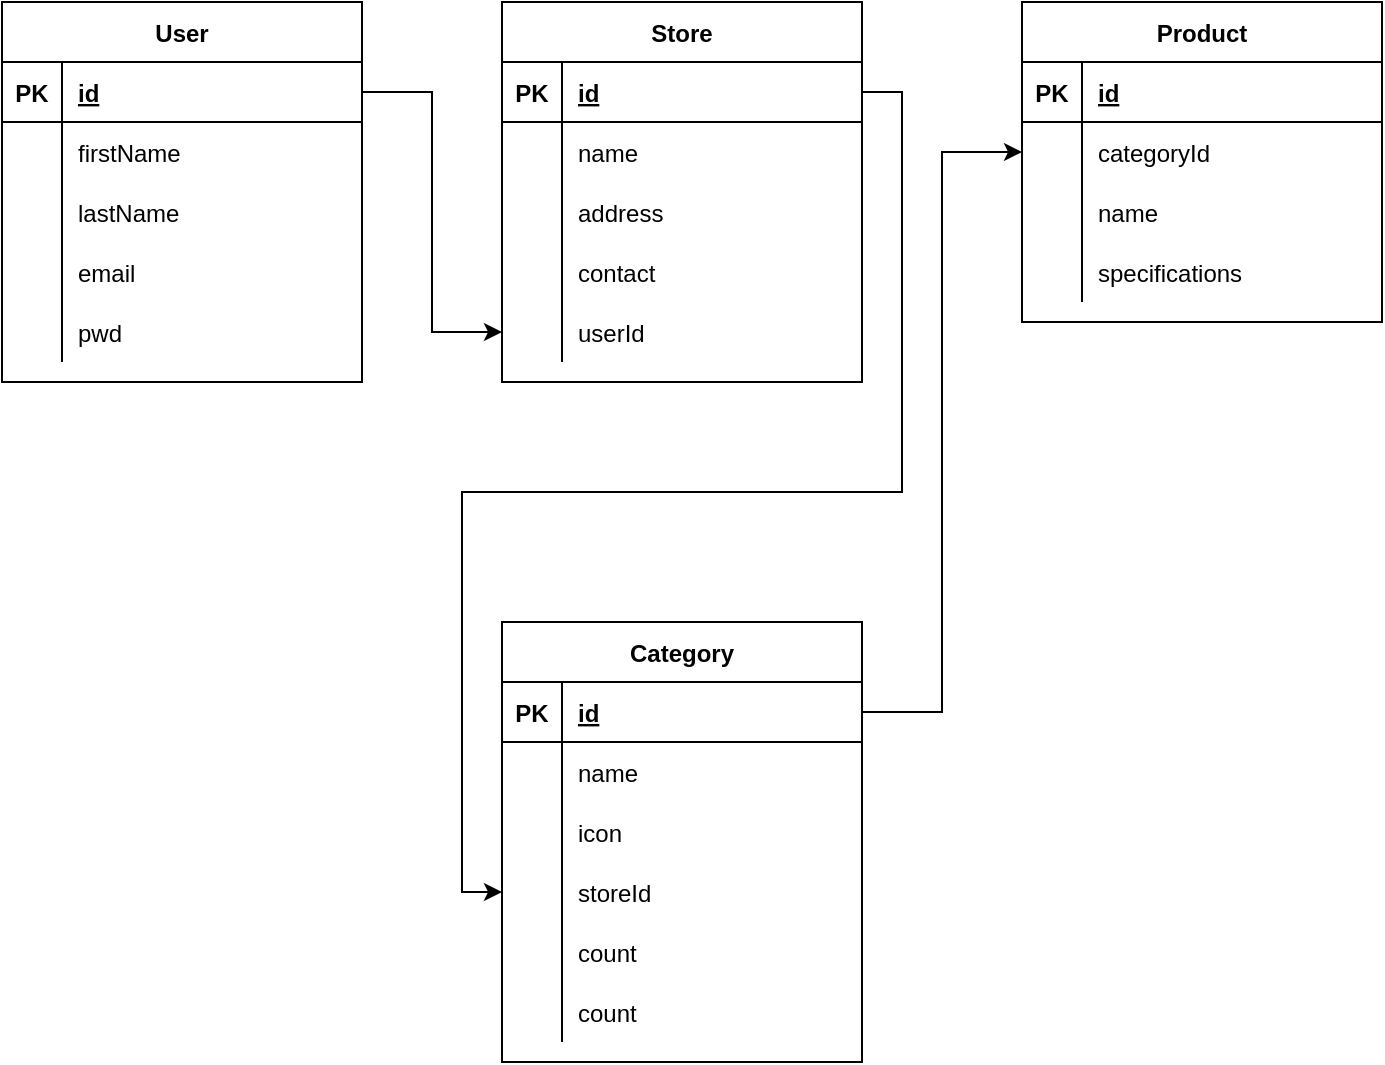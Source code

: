 <mxfile version="14.6.13" type="device"><diagram id="slK2lRSKRJRybrES-X00" name="Page-1"><mxGraphModel dx="565" dy="304" grid="1" gridSize="10" guides="1" tooltips="1" connect="1" arrows="1" fold="1" page="1" pageScale="1" pageWidth="827" pageHeight="1169" math="0" shadow="0"><root><mxCell id="0"/><mxCell id="1" parent="0"/><mxCell id="KY6M5L05HOrWCKNVFHtZ-1" value="User" style="shape=table;startSize=30;container=1;collapsible=1;childLayout=tableLayout;fixedRows=1;rowLines=0;fontStyle=1;align=center;resizeLast=1;" parent="1" vertex="1"><mxGeometry x="60" y="40" width="180" height="190" as="geometry"/></mxCell><mxCell id="KY6M5L05HOrWCKNVFHtZ-2" value="" style="shape=partialRectangle;collapsible=0;dropTarget=0;pointerEvents=0;fillColor=none;top=0;left=0;bottom=1;right=0;points=[[0,0.5],[1,0.5]];portConstraint=eastwest;" parent="KY6M5L05HOrWCKNVFHtZ-1" vertex="1"><mxGeometry y="30" width="180" height="30" as="geometry"/></mxCell><mxCell id="KY6M5L05HOrWCKNVFHtZ-3" value="PK" style="shape=partialRectangle;connectable=0;fillColor=none;top=0;left=0;bottom=0;right=0;fontStyle=1;overflow=hidden;" parent="KY6M5L05HOrWCKNVFHtZ-2" vertex="1"><mxGeometry width="30" height="30" as="geometry"/></mxCell><mxCell id="KY6M5L05HOrWCKNVFHtZ-4" value="id" style="shape=partialRectangle;connectable=0;fillColor=none;top=0;left=0;bottom=0;right=0;align=left;spacingLeft=6;fontStyle=5;overflow=hidden;" parent="KY6M5L05HOrWCKNVFHtZ-2" vertex="1"><mxGeometry x="30" width="150" height="30" as="geometry"/></mxCell><mxCell id="KY6M5L05HOrWCKNVFHtZ-5" value="" style="shape=partialRectangle;collapsible=0;dropTarget=0;pointerEvents=0;fillColor=none;top=0;left=0;bottom=0;right=0;points=[[0,0.5],[1,0.5]];portConstraint=eastwest;" parent="KY6M5L05HOrWCKNVFHtZ-1" vertex="1"><mxGeometry y="60" width="180" height="30" as="geometry"/></mxCell><mxCell id="KY6M5L05HOrWCKNVFHtZ-6" value="" style="shape=partialRectangle;connectable=0;fillColor=none;top=0;left=0;bottom=0;right=0;editable=1;overflow=hidden;" parent="KY6M5L05HOrWCKNVFHtZ-5" vertex="1"><mxGeometry width="30" height="30" as="geometry"/></mxCell><mxCell id="KY6M5L05HOrWCKNVFHtZ-7" value="firstName" style="shape=partialRectangle;connectable=0;fillColor=none;top=0;left=0;bottom=0;right=0;align=left;spacingLeft=6;overflow=hidden;" parent="KY6M5L05HOrWCKNVFHtZ-5" vertex="1"><mxGeometry x="30" width="150" height="30" as="geometry"/></mxCell><mxCell id="KY6M5L05HOrWCKNVFHtZ-8" value="" style="shape=partialRectangle;collapsible=0;dropTarget=0;pointerEvents=0;fillColor=none;top=0;left=0;bottom=0;right=0;points=[[0,0.5],[1,0.5]];portConstraint=eastwest;" parent="KY6M5L05HOrWCKNVFHtZ-1" vertex="1"><mxGeometry y="90" width="180" height="30" as="geometry"/></mxCell><mxCell id="KY6M5L05HOrWCKNVFHtZ-9" value="" style="shape=partialRectangle;connectable=0;fillColor=none;top=0;left=0;bottom=0;right=0;editable=1;overflow=hidden;" parent="KY6M5L05HOrWCKNVFHtZ-8" vertex="1"><mxGeometry width="30" height="30" as="geometry"/></mxCell><mxCell id="KY6M5L05HOrWCKNVFHtZ-10" value="lastName" style="shape=partialRectangle;connectable=0;fillColor=none;top=0;left=0;bottom=0;right=0;align=left;spacingLeft=6;overflow=hidden;" parent="KY6M5L05HOrWCKNVFHtZ-8" vertex="1"><mxGeometry x="30" width="150" height="30" as="geometry"/></mxCell><mxCell id="KY6M5L05HOrWCKNVFHtZ-11" value="" style="shape=partialRectangle;collapsible=0;dropTarget=0;pointerEvents=0;fillColor=none;top=0;left=0;bottom=0;right=0;points=[[0,0.5],[1,0.5]];portConstraint=eastwest;" parent="KY6M5L05HOrWCKNVFHtZ-1" vertex="1"><mxGeometry y="120" width="180" height="30" as="geometry"/></mxCell><mxCell id="KY6M5L05HOrWCKNVFHtZ-12" value="" style="shape=partialRectangle;connectable=0;fillColor=none;top=0;left=0;bottom=0;right=0;editable=1;overflow=hidden;" parent="KY6M5L05HOrWCKNVFHtZ-11" vertex="1"><mxGeometry width="30" height="30" as="geometry"/></mxCell><mxCell id="KY6M5L05HOrWCKNVFHtZ-13" value="email" style="shape=partialRectangle;connectable=0;fillColor=none;top=0;left=0;bottom=0;right=0;align=left;spacingLeft=6;overflow=hidden;" parent="KY6M5L05HOrWCKNVFHtZ-11" vertex="1"><mxGeometry x="30" width="150" height="30" as="geometry"/></mxCell><mxCell id="KY6M5L05HOrWCKNVFHtZ-14" value="" style="shape=partialRectangle;collapsible=0;dropTarget=0;pointerEvents=0;fillColor=none;top=0;left=0;bottom=0;right=0;points=[[0,0.5],[1,0.5]];portConstraint=eastwest;" parent="KY6M5L05HOrWCKNVFHtZ-1" vertex="1"><mxGeometry y="150" width="180" height="30" as="geometry"/></mxCell><mxCell id="KY6M5L05HOrWCKNVFHtZ-15" value="" style="shape=partialRectangle;connectable=0;fillColor=none;top=0;left=0;bottom=0;right=0;editable=1;overflow=hidden;" parent="KY6M5L05HOrWCKNVFHtZ-14" vertex="1"><mxGeometry width="30" height="30" as="geometry"/></mxCell><mxCell id="KY6M5L05HOrWCKNVFHtZ-16" value="pwd" style="shape=partialRectangle;connectable=0;fillColor=none;top=0;left=0;bottom=0;right=0;align=left;spacingLeft=6;overflow=hidden;" parent="KY6M5L05HOrWCKNVFHtZ-14" vertex="1"><mxGeometry x="30" width="150" height="30" as="geometry"/></mxCell><mxCell id="KY6M5L05HOrWCKNVFHtZ-17" value="Store" style="shape=table;startSize=30;container=1;collapsible=1;childLayout=tableLayout;fixedRows=1;rowLines=0;fontStyle=1;align=center;resizeLast=1;" parent="1" vertex="1"><mxGeometry x="310" y="40" width="180" height="190" as="geometry"/></mxCell><mxCell id="KY6M5L05HOrWCKNVFHtZ-18" value="" style="shape=partialRectangle;collapsible=0;dropTarget=0;pointerEvents=0;fillColor=none;top=0;left=0;bottom=1;right=0;points=[[0,0.5],[1,0.5]];portConstraint=eastwest;" parent="KY6M5L05HOrWCKNVFHtZ-17" vertex="1"><mxGeometry y="30" width="180" height="30" as="geometry"/></mxCell><mxCell id="KY6M5L05HOrWCKNVFHtZ-19" value="PK" style="shape=partialRectangle;connectable=0;fillColor=none;top=0;left=0;bottom=0;right=0;fontStyle=1;overflow=hidden;" parent="KY6M5L05HOrWCKNVFHtZ-18" vertex="1"><mxGeometry width="30" height="30" as="geometry"/></mxCell><mxCell id="KY6M5L05HOrWCKNVFHtZ-20" value="id" style="shape=partialRectangle;connectable=0;fillColor=none;top=0;left=0;bottom=0;right=0;align=left;spacingLeft=6;fontStyle=5;overflow=hidden;" parent="KY6M5L05HOrWCKNVFHtZ-18" vertex="1"><mxGeometry x="30" width="150" height="30" as="geometry"/></mxCell><mxCell id="KY6M5L05HOrWCKNVFHtZ-21" value="" style="shape=partialRectangle;collapsible=0;dropTarget=0;pointerEvents=0;fillColor=none;top=0;left=0;bottom=0;right=0;points=[[0,0.5],[1,0.5]];portConstraint=eastwest;" parent="KY6M5L05HOrWCKNVFHtZ-17" vertex="1"><mxGeometry y="60" width="180" height="30" as="geometry"/></mxCell><mxCell id="KY6M5L05HOrWCKNVFHtZ-22" value="" style="shape=partialRectangle;connectable=0;fillColor=none;top=0;left=0;bottom=0;right=0;editable=1;overflow=hidden;" parent="KY6M5L05HOrWCKNVFHtZ-21" vertex="1"><mxGeometry width="30" height="30" as="geometry"/></mxCell><mxCell id="KY6M5L05HOrWCKNVFHtZ-23" value="name" style="shape=partialRectangle;connectable=0;fillColor=none;top=0;left=0;bottom=0;right=0;align=left;spacingLeft=6;overflow=hidden;" parent="KY6M5L05HOrWCKNVFHtZ-21" vertex="1"><mxGeometry x="30" width="150" height="30" as="geometry"/></mxCell><mxCell id="KY6M5L05HOrWCKNVFHtZ-24" value="" style="shape=partialRectangle;collapsible=0;dropTarget=0;pointerEvents=0;fillColor=none;top=0;left=0;bottom=0;right=0;points=[[0,0.5],[1,0.5]];portConstraint=eastwest;" parent="KY6M5L05HOrWCKNVFHtZ-17" vertex="1"><mxGeometry y="90" width="180" height="30" as="geometry"/></mxCell><mxCell id="KY6M5L05HOrWCKNVFHtZ-25" value="" style="shape=partialRectangle;connectable=0;fillColor=none;top=0;left=0;bottom=0;right=0;editable=1;overflow=hidden;" parent="KY6M5L05HOrWCKNVFHtZ-24" vertex="1"><mxGeometry width="30" height="30" as="geometry"/></mxCell><mxCell id="KY6M5L05HOrWCKNVFHtZ-26" value="address" style="shape=partialRectangle;connectable=0;fillColor=none;top=0;left=0;bottom=0;right=0;align=left;spacingLeft=6;overflow=hidden;" parent="KY6M5L05HOrWCKNVFHtZ-24" vertex="1"><mxGeometry x="30" width="150" height="30" as="geometry"/></mxCell><mxCell id="KY6M5L05HOrWCKNVFHtZ-27" value="" style="shape=partialRectangle;collapsible=0;dropTarget=0;pointerEvents=0;fillColor=none;top=0;left=0;bottom=0;right=0;points=[[0,0.5],[1,0.5]];portConstraint=eastwest;" parent="KY6M5L05HOrWCKNVFHtZ-17" vertex="1"><mxGeometry y="120" width="180" height="30" as="geometry"/></mxCell><mxCell id="KY6M5L05HOrWCKNVFHtZ-28" value="" style="shape=partialRectangle;connectable=0;fillColor=none;top=0;left=0;bottom=0;right=0;editable=1;overflow=hidden;" parent="KY6M5L05HOrWCKNVFHtZ-27" vertex="1"><mxGeometry width="30" height="30" as="geometry"/></mxCell><mxCell id="KY6M5L05HOrWCKNVFHtZ-29" value="contact" style="shape=partialRectangle;connectable=0;fillColor=none;top=0;left=0;bottom=0;right=0;align=left;spacingLeft=6;overflow=hidden;" parent="KY6M5L05HOrWCKNVFHtZ-27" vertex="1"><mxGeometry x="30" width="150" height="30" as="geometry"/></mxCell><mxCell id="KY6M5L05HOrWCKNVFHtZ-30" value="" style="shape=partialRectangle;collapsible=0;dropTarget=0;pointerEvents=0;fillColor=none;top=0;left=0;bottom=0;right=0;points=[[0,0.5],[1,0.5]];portConstraint=eastwest;" parent="KY6M5L05HOrWCKNVFHtZ-17" vertex="1"><mxGeometry y="150" width="180" height="30" as="geometry"/></mxCell><mxCell id="KY6M5L05HOrWCKNVFHtZ-31" value="" style="shape=partialRectangle;connectable=0;fillColor=none;top=0;left=0;bottom=0;right=0;editable=1;overflow=hidden;" parent="KY6M5L05HOrWCKNVFHtZ-30" vertex="1"><mxGeometry width="30" height="30" as="geometry"/></mxCell><mxCell id="KY6M5L05HOrWCKNVFHtZ-32" value="userId" style="shape=partialRectangle;connectable=0;fillColor=none;top=0;left=0;bottom=0;right=0;align=left;spacingLeft=6;overflow=hidden;" parent="KY6M5L05HOrWCKNVFHtZ-30" vertex="1"><mxGeometry x="30" width="150" height="30" as="geometry"/></mxCell><mxCell id="KY6M5L05HOrWCKNVFHtZ-33" style="edgeStyle=orthogonalEdgeStyle;rounded=0;orthogonalLoop=1;jettySize=auto;html=1;exitX=1;exitY=0.5;exitDx=0;exitDy=0;entryX=0;entryY=0.5;entryDx=0;entryDy=0;" parent="1" source="KY6M5L05HOrWCKNVFHtZ-2" target="KY6M5L05HOrWCKNVFHtZ-30" edge="1"><mxGeometry relative="1" as="geometry"/></mxCell><mxCell id="KY6M5L05HOrWCKNVFHtZ-34" value="Product" style="shape=table;startSize=30;container=1;collapsible=1;childLayout=tableLayout;fixedRows=1;rowLines=0;fontStyle=1;align=center;resizeLast=1;" parent="1" vertex="1"><mxGeometry x="570" y="40" width="180" height="160" as="geometry"/></mxCell><mxCell id="KY6M5L05HOrWCKNVFHtZ-35" value="" style="shape=partialRectangle;collapsible=0;dropTarget=0;pointerEvents=0;fillColor=none;top=0;left=0;bottom=1;right=0;points=[[0,0.5],[1,0.5]];portConstraint=eastwest;" parent="KY6M5L05HOrWCKNVFHtZ-34" vertex="1"><mxGeometry y="30" width="180" height="30" as="geometry"/></mxCell><mxCell id="KY6M5L05HOrWCKNVFHtZ-36" value="PK" style="shape=partialRectangle;connectable=0;fillColor=none;top=0;left=0;bottom=0;right=0;fontStyle=1;overflow=hidden;" parent="KY6M5L05HOrWCKNVFHtZ-35" vertex="1"><mxGeometry width="30" height="30" as="geometry"/></mxCell><mxCell id="KY6M5L05HOrWCKNVFHtZ-37" value="id" style="shape=partialRectangle;connectable=0;fillColor=none;top=0;left=0;bottom=0;right=0;align=left;spacingLeft=6;fontStyle=5;overflow=hidden;" parent="KY6M5L05HOrWCKNVFHtZ-35" vertex="1"><mxGeometry x="30" width="150" height="30" as="geometry"/></mxCell><mxCell id="KY6M5L05HOrWCKNVFHtZ-38" value="" style="shape=partialRectangle;collapsible=0;dropTarget=0;pointerEvents=0;fillColor=none;top=0;left=0;bottom=0;right=0;points=[[0,0.5],[1,0.5]];portConstraint=eastwest;" parent="KY6M5L05HOrWCKNVFHtZ-34" vertex="1"><mxGeometry y="60" width="180" height="30" as="geometry"/></mxCell><mxCell id="KY6M5L05HOrWCKNVFHtZ-39" value="" style="shape=partialRectangle;connectable=0;fillColor=none;top=0;left=0;bottom=0;right=0;editable=1;overflow=hidden;" parent="KY6M5L05HOrWCKNVFHtZ-38" vertex="1"><mxGeometry width="30" height="30" as="geometry"/></mxCell><mxCell id="KY6M5L05HOrWCKNVFHtZ-40" value="categoryId" style="shape=partialRectangle;connectable=0;fillColor=none;top=0;left=0;bottom=0;right=0;align=left;spacingLeft=6;overflow=hidden;" parent="KY6M5L05HOrWCKNVFHtZ-38" vertex="1"><mxGeometry x="30" width="150" height="30" as="geometry"/></mxCell><mxCell id="KY6M5L05HOrWCKNVFHtZ-41" value="" style="shape=partialRectangle;collapsible=0;dropTarget=0;pointerEvents=0;fillColor=none;top=0;left=0;bottom=0;right=0;points=[[0,0.5],[1,0.5]];portConstraint=eastwest;" parent="KY6M5L05HOrWCKNVFHtZ-34" vertex="1"><mxGeometry y="90" width="180" height="30" as="geometry"/></mxCell><mxCell id="KY6M5L05HOrWCKNVFHtZ-42" value="" style="shape=partialRectangle;connectable=0;fillColor=none;top=0;left=0;bottom=0;right=0;editable=1;overflow=hidden;" parent="KY6M5L05HOrWCKNVFHtZ-41" vertex="1"><mxGeometry width="30" height="30" as="geometry"/></mxCell><mxCell id="KY6M5L05HOrWCKNVFHtZ-43" value="name" style="shape=partialRectangle;connectable=0;fillColor=none;top=0;left=0;bottom=0;right=0;align=left;spacingLeft=6;overflow=hidden;" parent="KY6M5L05HOrWCKNVFHtZ-41" vertex="1"><mxGeometry x="30" width="150" height="30" as="geometry"/></mxCell><mxCell id="KY6M5L05HOrWCKNVFHtZ-44" value="" style="shape=partialRectangle;collapsible=0;dropTarget=0;pointerEvents=0;fillColor=none;top=0;left=0;bottom=0;right=0;points=[[0,0.5],[1,0.5]];portConstraint=eastwest;" parent="KY6M5L05HOrWCKNVFHtZ-34" vertex="1"><mxGeometry y="120" width="180" height="30" as="geometry"/></mxCell><mxCell id="KY6M5L05HOrWCKNVFHtZ-45" value="" style="shape=partialRectangle;connectable=0;fillColor=none;top=0;left=0;bottom=0;right=0;editable=1;overflow=hidden;" parent="KY6M5L05HOrWCKNVFHtZ-44" vertex="1"><mxGeometry width="30" height="30" as="geometry"/></mxCell><mxCell id="KY6M5L05HOrWCKNVFHtZ-46" value="specifications" style="shape=partialRectangle;connectable=0;fillColor=none;top=0;left=0;bottom=0;right=0;align=left;spacingLeft=6;overflow=hidden;" parent="KY6M5L05HOrWCKNVFHtZ-44" vertex="1"><mxGeometry x="30" width="150" height="30" as="geometry"/></mxCell><mxCell id="KY6M5L05HOrWCKNVFHtZ-47" value="Category" style="shape=table;startSize=30;container=1;collapsible=1;childLayout=tableLayout;fixedRows=1;rowLines=0;fontStyle=1;align=center;resizeLast=1;" parent="1" vertex="1"><mxGeometry x="310" y="350" width="180" height="220" as="geometry"/></mxCell><mxCell id="KY6M5L05HOrWCKNVFHtZ-48" value="" style="shape=partialRectangle;collapsible=0;dropTarget=0;pointerEvents=0;fillColor=none;top=0;left=0;bottom=1;right=0;points=[[0,0.5],[1,0.5]];portConstraint=eastwest;" parent="KY6M5L05HOrWCKNVFHtZ-47" vertex="1"><mxGeometry y="30" width="180" height="30" as="geometry"/></mxCell><mxCell id="KY6M5L05HOrWCKNVFHtZ-49" value="PK" style="shape=partialRectangle;connectable=0;fillColor=none;top=0;left=0;bottom=0;right=0;fontStyle=1;overflow=hidden;" parent="KY6M5L05HOrWCKNVFHtZ-48" vertex="1"><mxGeometry width="30" height="30" as="geometry"/></mxCell><mxCell id="KY6M5L05HOrWCKNVFHtZ-50" value="id" style="shape=partialRectangle;connectable=0;fillColor=none;top=0;left=0;bottom=0;right=0;align=left;spacingLeft=6;fontStyle=5;overflow=hidden;" parent="KY6M5L05HOrWCKNVFHtZ-48" vertex="1"><mxGeometry x="30" width="150" height="30" as="geometry"/></mxCell><mxCell id="KY6M5L05HOrWCKNVFHtZ-51" value="" style="shape=partialRectangle;collapsible=0;dropTarget=0;pointerEvents=0;fillColor=none;top=0;left=0;bottom=0;right=0;points=[[0,0.5],[1,0.5]];portConstraint=eastwest;" parent="KY6M5L05HOrWCKNVFHtZ-47" vertex="1"><mxGeometry y="60" width="180" height="30" as="geometry"/></mxCell><mxCell id="KY6M5L05HOrWCKNVFHtZ-52" value="" style="shape=partialRectangle;connectable=0;fillColor=none;top=0;left=0;bottom=0;right=0;editable=1;overflow=hidden;" parent="KY6M5L05HOrWCKNVFHtZ-51" vertex="1"><mxGeometry width="30" height="30" as="geometry"/></mxCell><mxCell id="KY6M5L05HOrWCKNVFHtZ-53" value="name" style="shape=partialRectangle;connectable=0;fillColor=none;top=0;left=0;bottom=0;right=0;align=left;spacingLeft=6;overflow=hidden;" parent="KY6M5L05HOrWCKNVFHtZ-51" vertex="1"><mxGeometry x="30" width="150" height="30" as="geometry"/></mxCell><mxCell id="KY6M5L05HOrWCKNVFHtZ-54" value="" style="shape=partialRectangle;collapsible=0;dropTarget=0;pointerEvents=0;fillColor=none;top=0;left=0;bottom=0;right=0;points=[[0,0.5],[1,0.5]];portConstraint=eastwest;" parent="KY6M5L05HOrWCKNVFHtZ-47" vertex="1"><mxGeometry y="90" width="180" height="30" as="geometry"/></mxCell><mxCell id="KY6M5L05HOrWCKNVFHtZ-55" value="" style="shape=partialRectangle;connectable=0;fillColor=none;top=0;left=0;bottom=0;right=0;editable=1;overflow=hidden;" parent="KY6M5L05HOrWCKNVFHtZ-54" vertex="1"><mxGeometry width="30" height="30" as="geometry"/></mxCell><mxCell id="KY6M5L05HOrWCKNVFHtZ-56" value="icon" style="shape=partialRectangle;connectable=0;fillColor=none;top=0;left=0;bottom=0;right=0;align=left;spacingLeft=6;overflow=hidden;" parent="KY6M5L05HOrWCKNVFHtZ-54" vertex="1"><mxGeometry x="30" width="150" height="30" as="geometry"/></mxCell><mxCell id="KY6M5L05HOrWCKNVFHtZ-57" value="" style="shape=partialRectangle;collapsible=0;dropTarget=0;pointerEvents=0;fillColor=none;top=0;left=0;bottom=0;right=0;points=[[0,0.5],[1,0.5]];portConstraint=eastwest;" parent="KY6M5L05HOrWCKNVFHtZ-47" vertex="1"><mxGeometry y="120" width="180" height="30" as="geometry"/></mxCell><mxCell id="KY6M5L05HOrWCKNVFHtZ-58" value="" style="shape=partialRectangle;connectable=0;fillColor=none;top=0;left=0;bottom=0;right=0;editable=1;overflow=hidden;" parent="KY6M5L05HOrWCKNVFHtZ-57" vertex="1"><mxGeometry width="30" height="30" as="geometry"/></mxCell><mxCell id="KY6M5L05HOrWCKNVFHtZ-59" value="storeId" style="shape=partialRectangle;connectable=0;fillColor=none;top=0;left=0;bottom=0;right=0;align=left;spacingLeft=6;overflow=hidden;" parent="KY6M5L05HOrWCKNVFHtZ-57" vertex="1"><mxGeometry x="30" width="150" height="30" as="geometry"/></mxCell><mxCell id="LUp8MjAdL5QNHDVR-sJr-1" value="" style="shape=partialRectangle;collapsible=0;dropTarget=0;pointerEvents=0;fillColor=none;top=0;left=0;bottom=0;right=0;points=[[0,0.5],[1,0.5]];portConstraint=eastwest;" vertex="1" parent="KY6M5L05HOrWCKNVFHtZ-47"><mxGeometry y="150" width="180" height="30" as="geometry"/></mxCell><mxCell id="LUp8MjAdL5QNHDVR-sJr-2" value="" style="shape=partialRectangle;connectable=0;fillColor=none;top=0;left=0;bottom=0;right=0;editable=1;overflow=hidden;" vertex="1" parent="LUp8MjAdL5QNHDVR-sJr-1"><mxGeometry width="30" height="30" as="geometry"/></mxCell><mxCell id="LUp8MjAdL5QNHDVR-sJr-3" value="count" style="shape=partialRectangle;connectable=0;fillColor=none;top=0;left=0;bottom=0;right=0;align=left;spacingLeft=6;overflow=hidden;" vertex="1" parent="LUp8MjAdL5QNHDVR-sJr-1"><mxGeometry x="30" width="150" height="30" as="geometry"/></mxCell><mxCell id="LUp8MjAdL5QNHDVR-sJr-4" value="" style="shape=partialRectangle;collapsible=0;dropTarget=0;pointerEvents=0;fillColor=none;top=0;left=0;bottom=0;right=0;points=[[0,0.5],[1,0.5]];portConstraint=eastwest;" vertex="1" parent="KY6M5L05HOrWCKNVFHtZ-47"><mxGeometry y="180" width="180" height="30" as="geometry"/></mxCell><mxCell id="LUp8MjAdL5QNHDVR-sJr-5" value="" style="shape=partialRectangle;connectable=0;fillColor=none;top=0;left=0;bottom=0;right=0;editable=1;overflow=hidden;" vertex="1" parent="LUp8MjAdL5QNHDVR-sJr-4"><mxGeometry width="30" height="30" as="geometry"/></mxCell><mxCell id="LUp8MjAdL5QNHDVR-sJr-6" value="count" style="shape=partialRectangle;connectable=0;fillColor=none;top=0;left=0;bottom=0;right=0;align=left;spacingLeft=6;overflow=hidden;" vertex="1" parent="LUp8MjAdL5QNHDVR-sJr-4"><mxGeometry x="30" width="150" height="30" as="geometry"/></mxCell><mxCell id="KY6M5L05HOrWCKNVFHtZ-60" style="edgeStyle=orthogonalEdgeStyle;rounded=0;orthogonalLoop=1;jettySize=auto;html=1;exitX=1;exitY=0.5;exitDx=0;exitDy=0;" parent="1" source="KY6M5L05HOrWCKNVFHtZ-48" target="KY6M5L05HOrWCKNVFHtZ-38" edge="1"><mxGeometry relative="1" as="geometry"/></mxCell><mxCell id="KY6M5L05HOrWCKNVFHtZ-61" style="edgeStyle=orthogonalEdgeStyle;rounded=0;orthogonalLoop=1;jettySize=auto;html=1;exitX=1;exitY=0.5;exitDx=0;exitDy=0;entryX=0;entryY=0.5;entryDx=0;entryDy=0;" parent="1" source="KY6M5L05HOrWCKNVFHtZ-18" target="KY6M5L05HOrWCKNVFHtZ-57" edge="1"><mxGeometry relative="1" as="geometry"/></mxCell></root></mxGraphModel></diagram></mxfile>